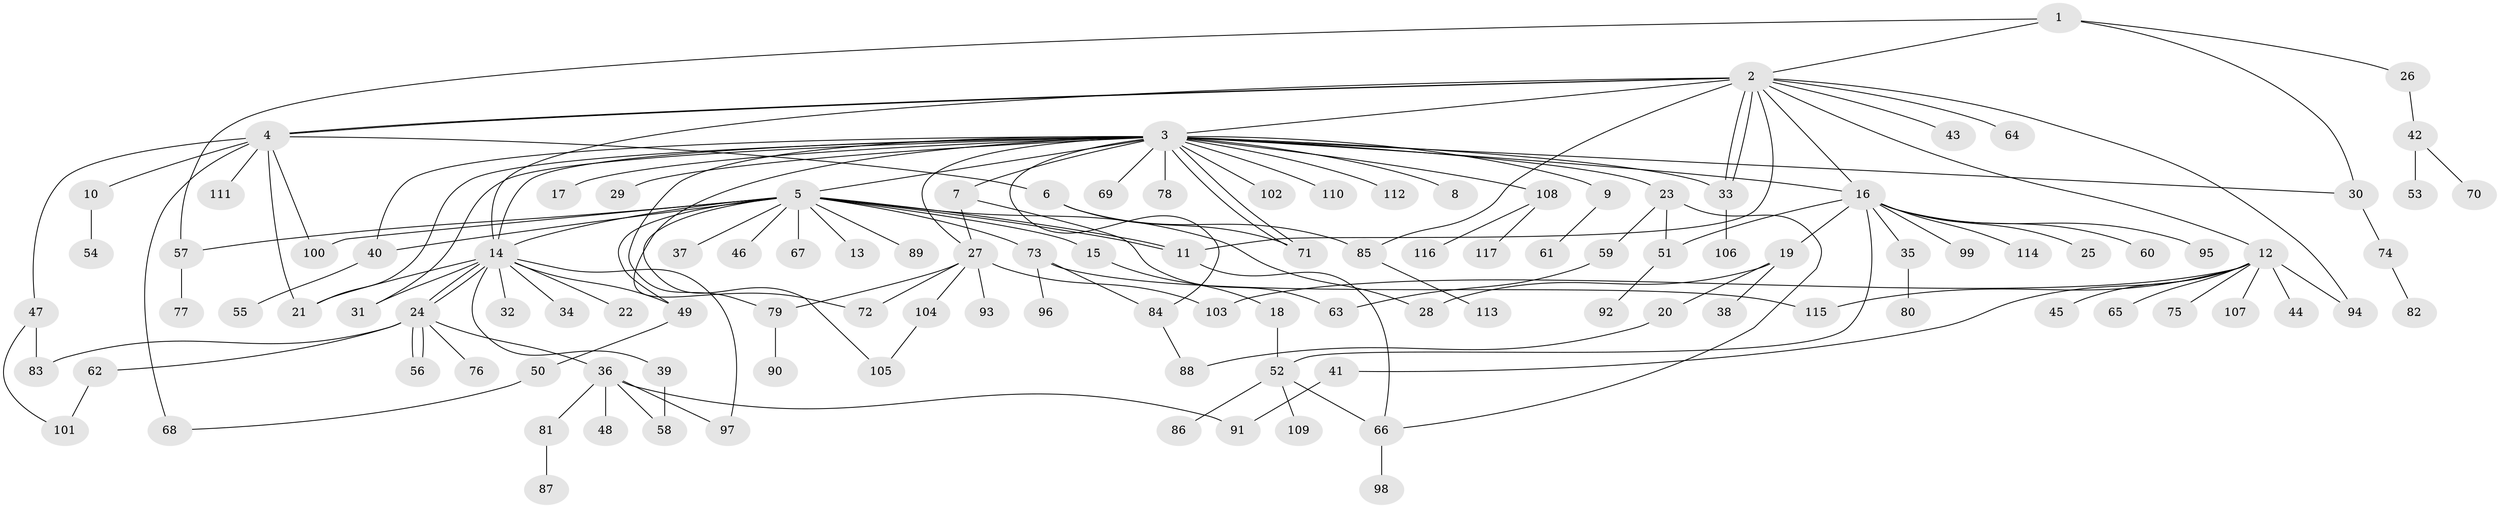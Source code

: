 // coarse degree distribution, {4: 0.024390243902439025, 11: 0.024390243902439025, 25: 0.012195121951219513, 8: 0.012195121951219513, 15: 0.012195121951219513, 3: 0.13414634146341464, 1: 0.4024390243902439, 2: 0.3048780487804878, 9: 0.012195121951219513, 5: 0.036585365853658534, 10: 0.012195121951219513, 6: 0.012195121951219513}
// Generated by graph-tools (version 1.1) at 2025/50/03/04/25 22:50:17]
// undirected, 117 vertices, 158 edges
graph export_dot {
  node [color=gray90,style=filled];
  1;
  2;
  3;
  4;
  5;
  6;
  7;
  8;
  9;
  10;
  11;
  12;
  13;
  14;
  15;
  16;
  17;
  18;
  19;
  20;
  21;
  22;
  23;
  24;
  25;
  26;
  27;
  28;
  29;
  30;
  31;
  32;
  33;
  34;
  35;
  36;
  37;
  38;
  39;
  40;
  41;
  42;
  43;
  44;
  45;
  46;
  47;
  48;
  49;
  50;
  51;
  52;
  53;
  54;
  55;
  56;
  57;
  58;
  59;
  60;
  61;
  62;
  63;
  64;
  65;
  66;
  67;
  68;
  69;
  70;
  71;
  72;
  73;
  74;
  75;
  76;
  77;
  78;
  79;
  80;
  81;
  82;
  83;
  84;
  85;
  86;
  87;
  88;
  89;
  90;
  91;
  92;
  93;
  94;
  95;
  96;
  97;
  98;
  99;
  100;
  101;
  102;
  103;
  104;
  105;
  106;
  107;
  108;
  109;
  110;
  111;
  112;
  113;
  114;
  115;
  116;
  117;
  1 -- 2;
  1 -- 26;
  1 -- 30;
  1 -- 57;
  2 -- 3;
  2 -- 4;
  2 -- 4;
  2 -- 11;
  2 -- 12;
  2 -- 14;
  2 -- 16;
  2 -- 33;
  2 -- 33;
  2 -- 43;
  2 -- 64;
  2 -- 85;
  2 -- 94;
  3 -- 5;
  3 -- 7;
  3 -- 8;
  3 -- 9;
  3 -- 14;
  3 -- 16;
  3 -- 17;
  3 -- 21;
  3 -- 23;
  3 -- 27;
  3 -- 29;
  3 -- 30;
  3 -- 31;
  3 -- 33;
  3 -- 40;
  3 -- 69;
  3 -- 71;
  3 -- 71;
  3 -- 72;
  3 -- 78;
  3 -- 79;
  3 -- 84;
  3 -- 102;
  3 -- 108;
  3 -- 110;
  3 -- 112;
  4 -- 6;
  4 -- 10;
  4 -- 21;
  4 -- 47;
  4 -- 68;
  4 -- 100;
  4 -- 111;
  5 -- 11;
  5 -- 11;
  5 -- 13;
  5 -- 14;
  5 -- 15;
  5 -- 28;
  5 -- 37;
  5 -- 40;
  5 -- 46;
  5 -- 49;
  5 -- 57;
  5 -- 67;
  5 -- 73;
  5 -- 89;
  5 -- 100;
  5 -- 105;
  6 -- 71;
  6 -- 85;
  7 -- 27;
  7 -- 63;
  9 -- 61;
  10 -- 54;
  11 -- 66;
  12 -- 41;
  12 -- 44;
  12 -- 45;
  12 -- 65;
  12 -- 75;
  12 -- 94;
  12 -- 103;
  12 -- 107;
  12 -- 115;
  14 -- 21;
  14 -- 22;
  14 -- 24;
  14 -- 24;
  14 -- 31;
  14 -- 32;
  14 -- 34;
  14 -- 39;
  14 -- 49;
  14 -- 97;
  15 -- 18;
  16 -- 19;
  16 -- 25;
  16 -- 35;
  16 -- 51;
  16 -- 52;
  16 -- 60;
  16 -- 95;
  16 -- 99;
  16 -- 114;
  18 -- 52;
  19 -- 20;
  19 -- 28;
  19 -- 38;
  20 -- 88;
  23 -- 51;
  23 -- 59;
  23 -- 66;
  24 -- 36;
  24 -- 56;
  24 -- 56;
  24 -- 62;
  24 -- 76;
  24 -- 83;
  26 -- 42;
  27 -- 72;
  27 -- 79;
  27 -- 93;
  27 -- 103;
  27 -- 104;
  30 -- 74;
  33 -- 106;
  35 -- 80;
  36 -- 48;
  36 -- 58;
  36 -- 81;
  36 -- 91;
  36 -- 97;
  39 -- 58;
  40 -- 55;
  41 -- 91;
  42 -- 53;
  42 -- 70;
  47 -- 83;
  47 -- 101;
  49 -- 50;
  50 -- 68;
  51 -- 92;
  52 -- 66;
  52 -- 86;
  52 -- 109;
  57 -- 77;
  59 -- 63;
  62 -- 101;
  66 -- 98;
  73 -- 84;
  73 -- 96;
  73 -- 115;
  74 -- 82;
  79 -- 90;
  81 -- 87;
  84 -- 88;
  85 -- 113;
  104 -- 105;
  108 -- 116;
  108 -- 117;
}
